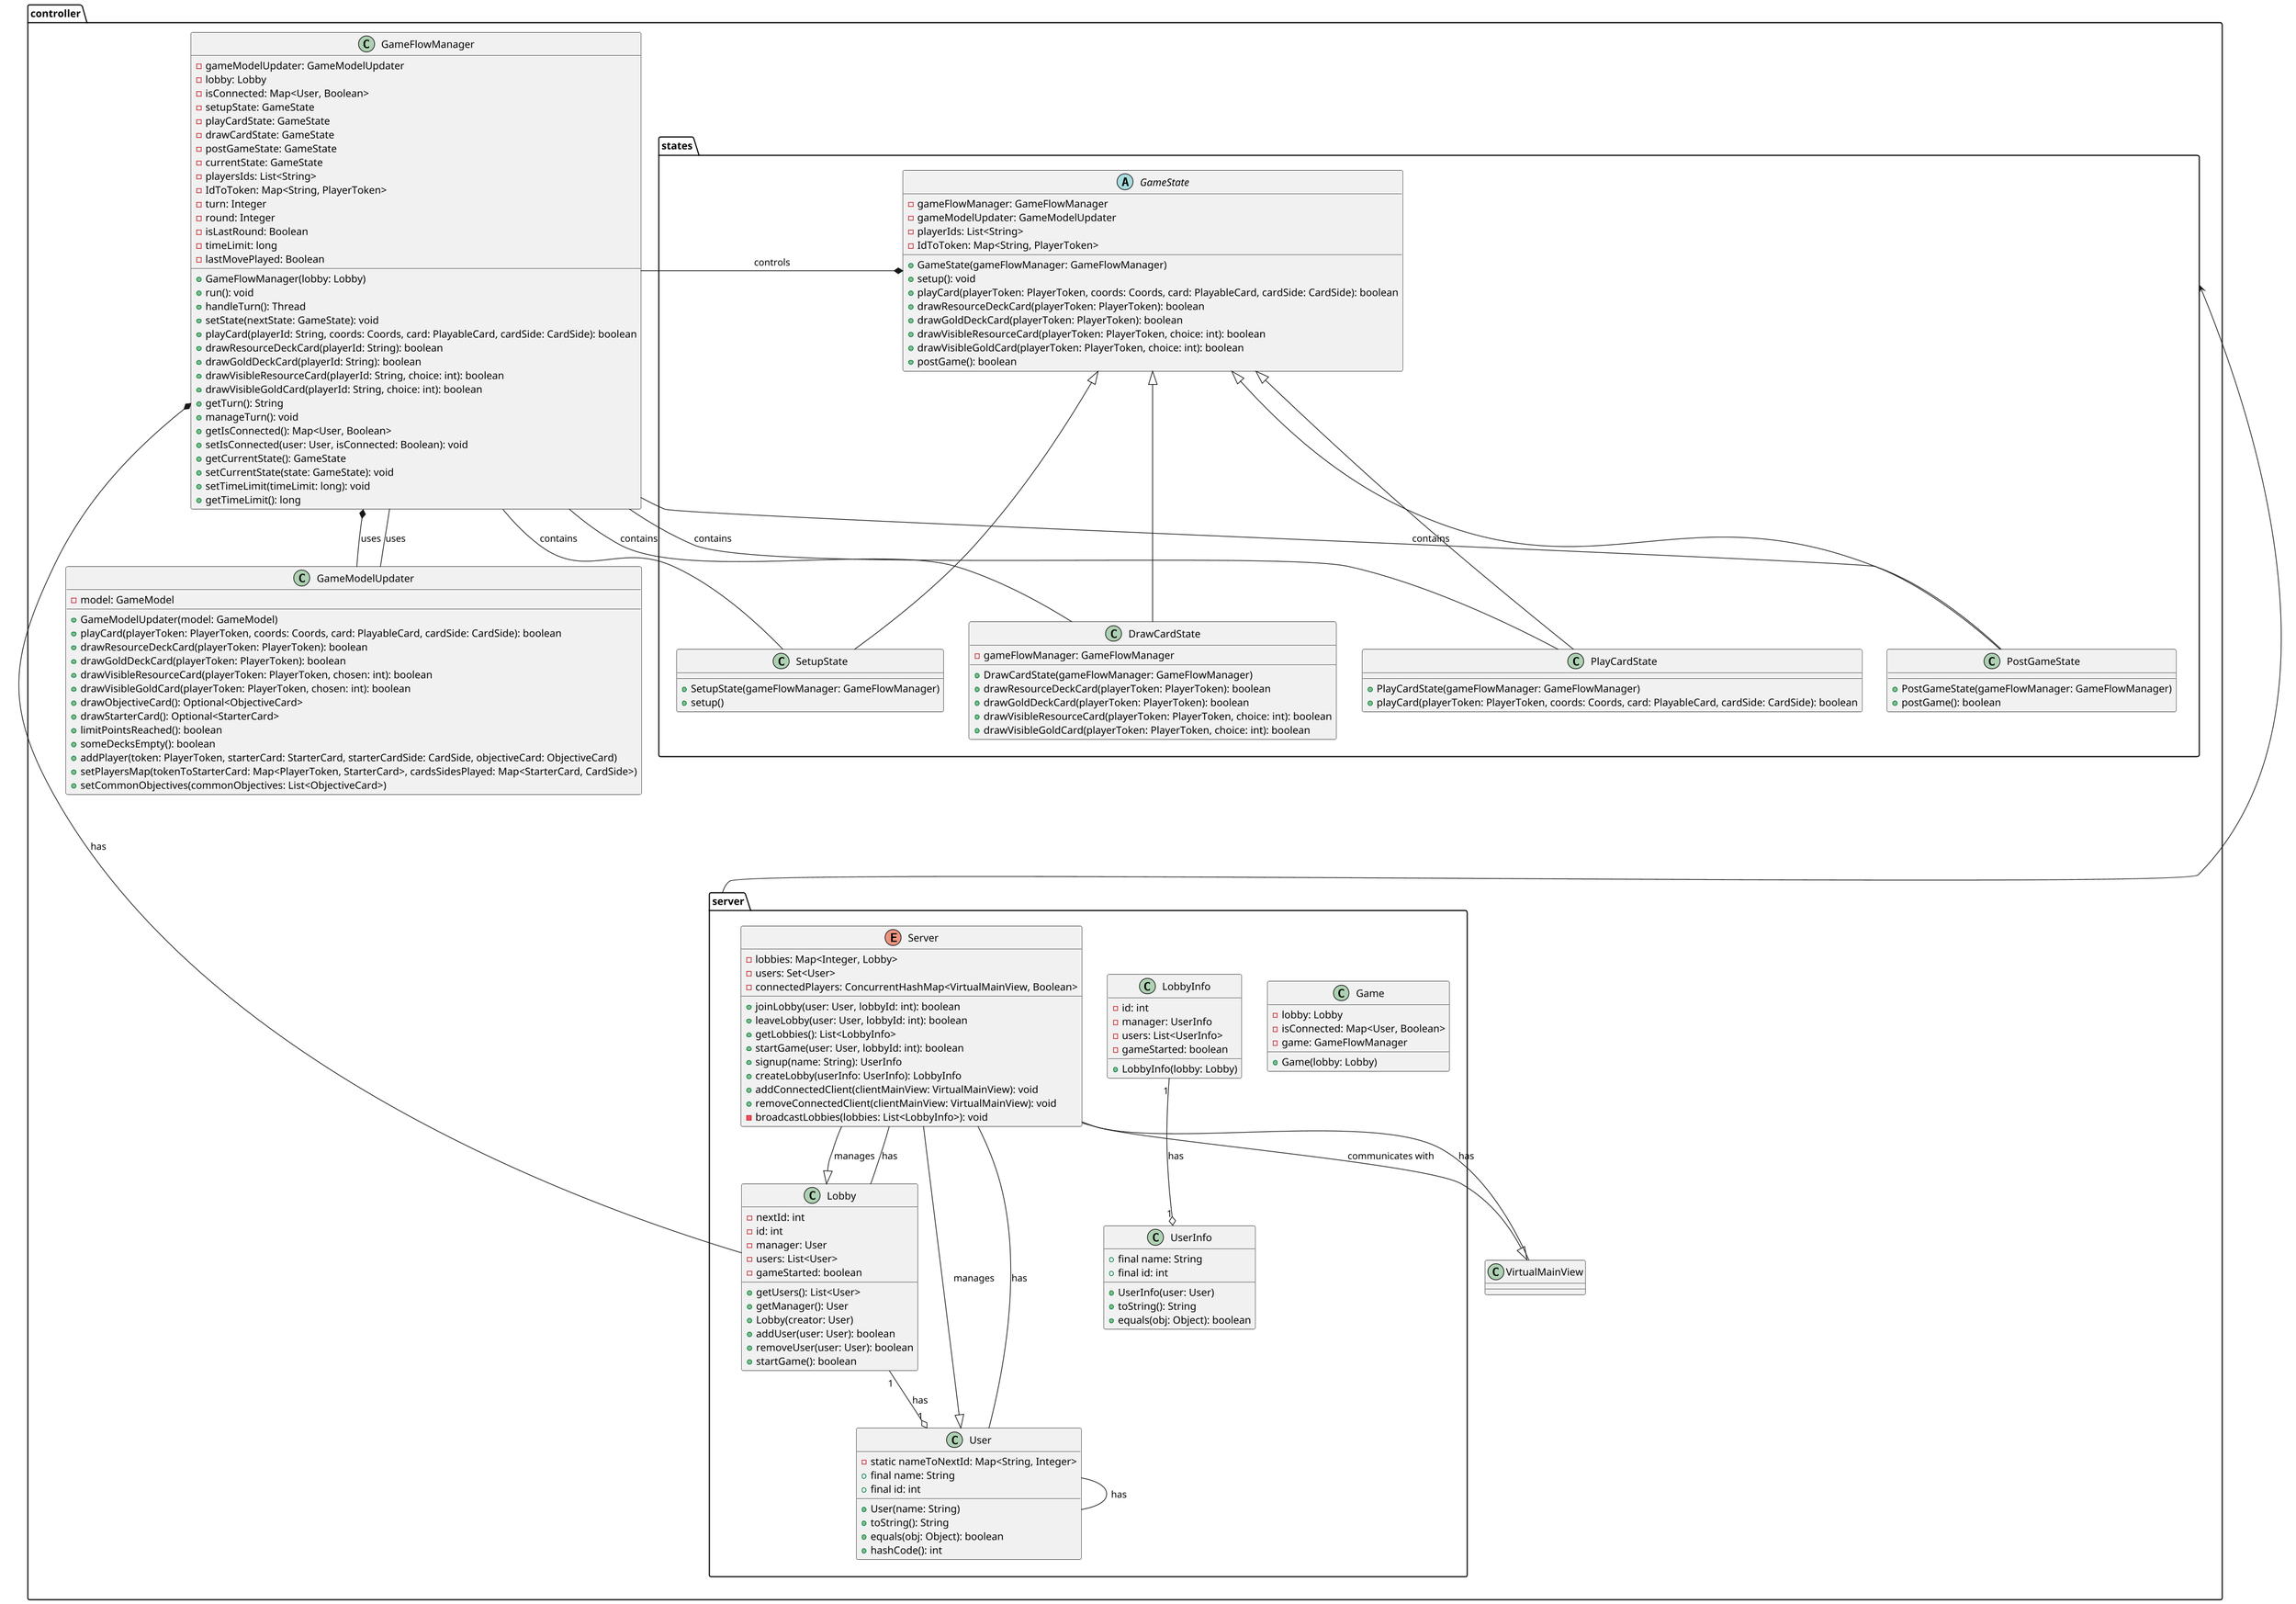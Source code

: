 @startuml

scale 4000x4000

package controller {

    package states {

        abstract class GameState {
            - gameFlowManager: GameFlowManager
            - gameModelUpdater: GameModelUpdater
            - playerIds: List<String>
            - IdToToken: Map<String, PlayerToken>
            + GameState(gameFlowManager: GameFlowManager)
            + setup(): void
            + playCard(playerToken: PlayerToken, coords: Coords, card: PlayableCard, cardSide: CardSide): boolean
            + drawResourceDeckCard(playerToken: PlayerToken): boolean
            + drawGoldDeckCard(playerToken: PlayerToken): boolean
            + drawVisibleResourceCard(playerToken: PlayerToken, choice: int): boolean
            + drawVisibleGoldCard(playerToken: PlayerToken, choice: int): boolean
            + postGame(): boolean
        }

        class SetupState {
            + SetupState(gameFlowManager: GameFlowManager)
            + setup()
        }

        class DrawCardState {
            - gameFlowManager: GameFlowManager
            + DrawCardState(gameFlowManager: GameFlowManager)
            + drawResourceDeckCard(playerToken: PlayerToken): boolean
            + drawGoldDeckCard(playerToken: PlayerToken): boolean
            + drawVisibleResourceCard(playerToken: PlayerToken, choice: int): boolean
            + drawVisibleGoldCard(playerToken: PlayerToken, choice: int): boolean
        }

        class PlayCardState {
            + PlayCardState(gameFlowManager: GameFlowManager)
            + playCard(playerToken: PlayerToken, coords: Coords, card: PlayableCard, cardSide: CardSide): boolean
        }

        class PostGameState {
            + PostGameState(gameFlowManager: GameFlowManager)
            + postGame(): boolean
        }

    }

    package server {

        class Game {
            - lobby: Lobby
            - isConnected: Map<User, Boolean>
            - game: GameFlowManager
            + Game(lobby: Lobby)
        }

        class Lobby {
            - nextId: int
            - id: int
            - manager: User
            - users: List<User>
            - gameStarted: boolean
            + getUsers(): List<User>
            + getManager(): User
            + Lobby(creator: User)
            + addUser(user: User): boolean
            + removeUser(user: User): boolean
            + startGame(): boolean
        }

        class LobbyInfo {
            - id: int
            - manager: UserInfo
            - users: List<UserInfo>
            - gameStarted: boolean
            + LobbyInfo(lobby: Lobby)
        }

        enum Server {
            - lobbies: Map<Integer, Lobby>
            - users: Set<User>
            - connectedPlayers: ConcurrentHashMap<VirtualMainView, Boolean>

            {method} + joinLobby(user: User, lobbyId: int): boolean
            {method} + leaveLobby(user: User, lobbyId: int): boolean
            {method} + getLobbies(): List<LobbyInfo>
            {method} + startGame(user: User, lobbyId: int): boolean
            {method} + signup(name: String): UserInfo
            {method} + createLobby(userInfo: UserInfo): LobbyInfo
            {method} + addConnectedClient(clientMainView: VirtualMainView): void
            {method} + removeConnectedClient(clientMainView: VirtualMainView): void
            {method} - broadcastLobbies(lobbies: List<LobbyInfo>): void
        }

        class User {
            -static nameToNextId: Map<String, Integer>
            +final name: String
            +final id: int
            +User(name: String)
            +toString(): String
            +equals(obj: Object): boolean
            +hashCode(): int
        }

        class UserInfo {
            +final name: String
            +final id: int
            +UserInfo(user: User)
            +toString(): String
            +equals(obj: Object): boolean
        }

    }

    class GameFlowManager {
        - gameModelUpdater: GameModelUpdater
        - lobby: Lobby
        - isConnected: Map<User, Boolean>
        - setupState: GameState
        - playCardState: GameState
        - drawCardState: GameState
        - postGameState: GameState
        - currentState: GameState
        - playersIds: List<String>
        - IdToToken: Map<String, PlayerToken>
        - turn: Integer
        - round: Integer
        - isLastRound: Boolean
        - timeLimit: long
        - lastMovePlayed: Boolean
        + GameFlowManager(lobby: Lobby)
        + run(): void
        + handleTurn(): Thread
        + setState(nextState: GameState): void
        + playCard(playerId: String, coords: Coords, card: PlayableCard, cardSide: CardSide): boolean
        + drawResourceDeckCard(playerId: String): boolean
        + drawGoldDeckCard(playerId: String): boolean
        + drawVisibleResourceCard(playerId: String, choice: int): boolean
        + drawVisibleGoldCard(playerId: String, choice: int): boolean
        + getTurn(): String
        + manageTurn(): void
        + getIsConnected(): Map<User, Boolean>
        + setIsConnected(user: User, isConnected: Boolean): void
        + getCurrentState(): GameState
        + setCurrentState(state: GameState): void
        + setTimeLimit(timeLimit: long): void
        + getTimeLimit(): long
    }

    class GameModelUpdater {

        - model: GameModel
        + GameModelUpdater(model: GameModel)
        + playCard(playerToken: PlayerToken, coords: Coords, card: PlayableCard, cardSide: CardSide): boolean
        + drawResourceDeckCard(playerToken: PlayerToken): boolean
        + drawGoldDeckCard(playerToken: PlayerToken): boolean
        + drawVisibleResourceCard(playerToken: PlayerToken, chosen: int): boolean
        + drawVisibleGoldCard(playerToken: PlayerToken, chosen: int): boolean
        + drawObjectiveCard(): Optional<ObjectiveCard>
        + drawStarterCard(): Optional<StarterCard>
        + limitPointsReached(): boolean
        + someDecksEmpty(): boolean
        + addPlayer(token: PlayerToken, starterCard: StarterCard, starterCardSide: CardSide, objectiveCard: ObjectiveCard)
        + setPlayersMap(tokenToStarterCard: Map<PlayerToken, StarterCard>, cardsSidesPlayed: Map<StarterCard, CardSide>)
        + setCommonObjectives(commonObjectives: List<ObjectiveCard>)
    }

   GameState *-- GameFlowManager: controls
   GameFlowManager *-- Lobby: has
   GameFlowManager *-- GameModelUpdater: uses
   Lobby "1"--o "1" User: has
   LobbyInfo "1"--o "1" UserInfo: has
   Server --|> Lobby: manages
   Server --|> User: manages
   Server --|> VirtualMainView: communicates with

   GameFlowManager -- SetupState: contains
   GameFlowManager -- DrawCardState: contains
   GameFlowManager -- PlayCardState: contains
   GameFlowManager -- PostGameState: contains

   GameFlowManager -- GameModelUpdater: uses

   User -- User: has

   GameState <|-- SetupState
   GameState <|-- DrawCardState
   GameState <|-- PlayCardState
   GameState <|-- PostGameState

   Server -- Lobby: has
   Server -- User: has
   Server -- VirtualMainView: has

   controller.server --up--> controller.states
@enduml